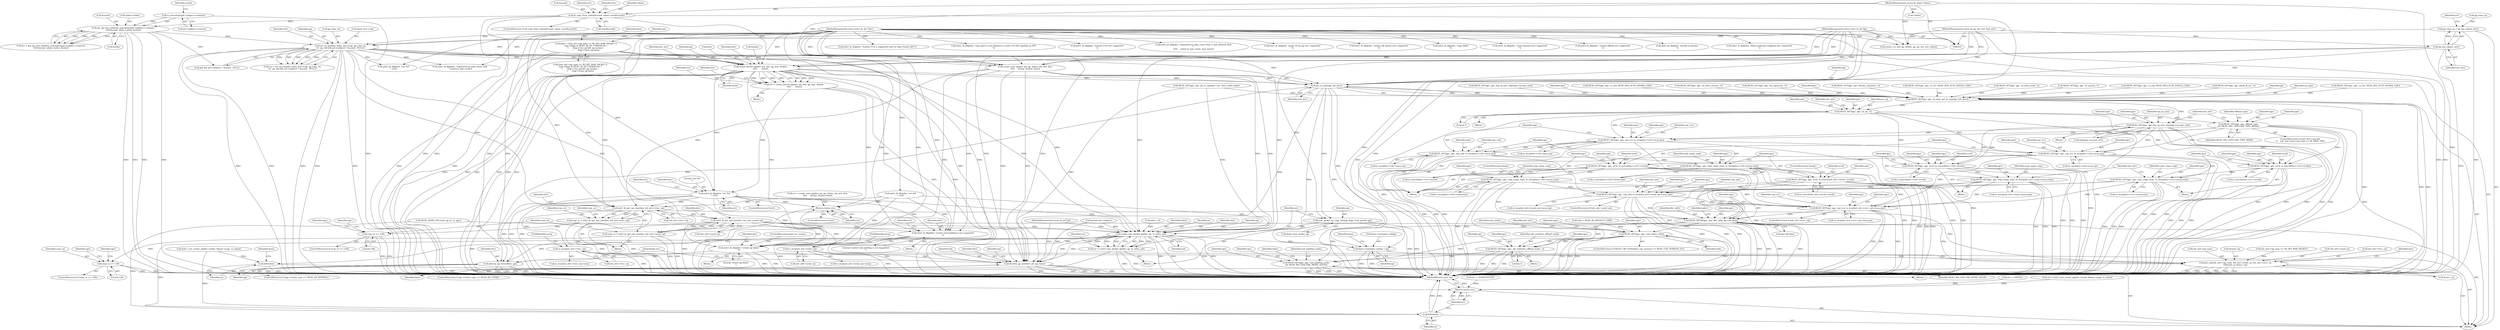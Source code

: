 digraph "0_linux_0625b4ba1a5d4703c7fb01c497bd6c156908af00@API" {
"1000710" [label="(Call,create_kernel_qp(dev, init_attr, qp, &in, &inlen,\n\t\t\t\t\t       base))"];
"1000578" [label="(Call,set_rq_size(dev, &init_attr->cap, qp->has_rq,\n\t\t\t  qp, (pd && pd->uobject) ? &ucmd : NULL))"];
"1000106" [label="(MethodParameterIn,struct mlx5_ib_dev *dev)"];
"1000570" [label="(Call,qp->has_rq = qp_has_rq(init_attr))"];
"1000574" [label="(Call,qp_has_rq(init_attr))"];
"1000108" [label="(MethodParameterIn,struct ib_qp_init_attr *init_attr)"];
"1000110" [label="(MethodParameterIn,struct mlx5_ib_qp *qp)"];
"1000417" [label="(Call,get_qp_user_index(to_mucontext(pd->uobject->context),\n\t\t\t\t\t&ucmd, udata->inlen, &uidx))"];
"1000418" [label="(Call,to_mucontext(pd->uobject->context))"];
"1000402" [label="(Call,ib_copy_from_udata(&ucmd, udata, sizeof(ucmd)))"];
"1000109" [label="(MethodParameterIn,struct ib_udata *udata)"];
"1000542" [label="(Call,base = (init_attr->qp_type == IB_QPT_RAW_PACKET ||\n\t\tqp->flags & MLX5_IB_QP_UNDERLAY) ?\n\t       &qp->raw_packet_qp.rq.base :\n\t       &qp->trans_qp.base)"];
"1000708" [label="(Call,err = create_kernel_qp(dev, init_attr, qp, &in, &inlen,\n\t\t\t\t\t       base))"];
"1000721" [label="(Call,mlx5_ib_dbg(dev, \"err %d\n\", err))"];
"1000727" [label="(Return,return err;)"];
"1000867" [label="(Call,mlx5_ib_get_cqe_size(dev, init_attr->recv_cq))"];
"1000865" [label="(Call,rcqe_sz = mlx5_ib_get_cqe_size(dev, init_attr->recv_cq))"];
"1000880" [label="(Call,rcqe_sz == 128)"];
"1000874" [label="(Call,mlx5_ib_get_cqe_size(dev, init_attr->send_cq))"];
"1000872" [label="(Call,scqe_sz = mlx5_ib_get_cqe_size(dev, init_attr->send_cq))"];
"1000902" [label="(Call,scqe_sz == 128)"];
"1001143" [label="(Call,to_mcq(init_attr->send_cq))"];
"1001336" [label="(Call,get_cqs(init_attr->qp_type, init_attr->send_cq, init_attr->recv_cq,\n\t\t&send_cq, &recv_cq))"];
"1001223" [label="(Call,mlx5_ib_dbg(dev, \"scatter end padding is not supported\n\"))"];
"1001295" [label="(Call,create_raw_packet_qp(dev, qp, in, inlen, pd))"];
"1001293" [label="(Call,err = create_raw_packet_qp(dev, qp, in, inlen, pd))"];
"1001426" [label="(Return,return err;)"];
"1001318" [label="(Call,mlx5_ib_dbg(dev, \"create qp failed\n\"))"];
"1001408" [label="(Call,destroy_qp_user(dev, pd, qp, base))"];
"1001420" [label="(Call,destroy_qp_kernel(dev, qp))"];
"1001322" [label="(Call,kvfree(in))"];
"1001324" [label="(Call,base->container_mibqp = qp)"];
"1001424" [label="(Call,kvfree(in))"];
"1001159" [label="(Call,to_mcq(init_attr->recv_cq))"];
"1000948" [label="(Call,get_rx_type(qp, init_attr))"];
"1000944" [label="(Call,MLX5_SET(qpc, qpc, rq_type, get_rx_type(qp, init_attr)))"];
"1000958" [label="(Call,MLX5_SET(qpc, qpc, log_sq_size, ilog2(qp->sq.wqe_cnt)))"];
"1000998" [label="(Call,MLX5_SET(qpc, qpc, cqn_rcv, to_mcq(devr->c0)->mcq.cqn))"];
"1001010" [label="(Call,MLX5_SET(qpc, qpc, cqn_snd, to_mcq(devr->c0)->mcq.cqn))"];
"1001022" [label="(Call,MLX5_SET(qpc, qpc, srqn_rmpn_xrqn, to_msrq(devr->s0)->msrq.srqn))"];
"1001034" [label="(Call,MLX5_SET(qpc, qpc, xrcd, to_mxrcd(init_attr->xrcd)->xrcdn))"];
"1001137" [label="(Call,MLX5_SET(qpc, qpc, cqn_snd, to_mcq(init_attr->send_cq)->mcq.cqn))"];
"1001153" [label="(Call,MLX5_SET(qpc, qpc, cqn_rcv, to_mcq(init_attr->recv_cq)->mcq.cqn))"];
"1001165" [label="(Call,MLX5_SET64(qpc, qpc, dbr_addr, qp->db.dma))"];
"1001180" [label="(Call,MLX5_SET(qpc, qpc, user_index, uidx))"];
"1001198" [label="(Call,MLX5_SET(qpc, qpc, ulp_stateless_offload_mode, 1))"];
"1001239" [label="(Call,MLX5_SET(qpc, qpc, end_padding_mode,\n\t\t\t\t MLX5_WQ_END_PAD_MODE_ALIGN))"];
"1001046" [label="(Call,MLX5_SET(qpc, qpc, cqn_rcv, to_mcq(devr->c0)->mcq.cqn))"];
"1001058" [label="(Call,MLX5_SET(qpc, qpc, xrcd, to_mxrcd(devr->x1)->xrcdn))"];
"1001068" [label="(Call,MLX5_SET(qpc, qpc, srqn_rmpn_xrqn, to_msrq(devr->s0)->msrq.srqn))"];
"1001087" [label="(Call,MLX5_SET(qpc, qpc, xrcd, to_mxrcd(devr->x0)->xrcdn))"];
"1001097" [label="(Call,MLX5_SET(qpc, qpc, srqn_rmpn_xrqn, to_msrq(init_attr->srq)->msrq.srqn))"];
"1001111" [label="(Call,MLX5_SET(qpc, qpc, xrcd, to_mxrcd(devr->x1)->xrcdn))"];
"1001121" [label="(Call,MLX5_SET(qpc, qpc, srqn_rmpn_xrqn, to_msrq(devr->s1)->msrq.srqn))"];
"1000970" [label="(Call,MLX5_SET(qpc, qpc, no_sq, 1))"];
"1000987" [label="(Call,MLX5_SET(qpc, qpc, offload_type,\n\t\t\t\t MLX5_QPC_OFFLOAD_TYPE_RNDV))"];
"1001287" [label="(Call,raw_packet_qp_copy_info(qp, &qp->raw_packet_qp))"];
"1000761" [label="(Call,MLX5_ADDR_OF(create_qp_in, in, qpc))"];
"1001320" [label="(Literal,\"create qp failed\n\")"];
"1000662" [label="(Call,mlx5_ib_dbg(dev, \"requested sq_wqe_count (%d) > max allowed (%d)\n\",\n\t\t\t\t\t    ucmd.sq_wqe_count, max_wqes))"];
"1001332" [label="(Identifier,base)"];
"1001189" [label="(Identifier,init_attr)"];
"1001072" [label="(Call,to_msrq(devr->s0)->msrq.srqn)"];
"1000994" [label="(Identifier,init_attr)"];
"1001297" [label="(Identifier,qp)"];
"1001091" [label="(Call,to_mxrcd(devr->x0)->xrcdn)"];
"1001225" [label="(Literal,\"scatter end padding is not supported\n\")"];
"1000107" [label="(MethodParameterIn,struct ib_pd *pd)"];
"1001294" [label="(Identifier,err)"];
"1001181" [label="(Identifier,qpc)"];
"1001011" [label="(Identifier,qpc)"];
"1001059" [label="(Identifier,qpc)"];
"1001198" [label="(Call,MLX5_SET(qpc, qpc, ulp_stateless_offload_mode, 1))"];
"1000815" [label="(Call,MLX5_SET(qpc, qpc, block_lb_mc, 1))"];
"1000969" [label="(Block,)"];
"1000297" [label="(Call,mlx5_ib_dbg(dev, \"ipoib UD lso qp isn't supported\n\"))"];
"1001252" [label="(Call,inlen < 0)"];
"1000542" [label="(Call,base = (init_attr->qp_type == IB_QPT_RAW_PACKET ||\n\t\tqp->flags & MLX5_IB_QP_UNDERLAY) ?\n\t       &qp->raw_packet_qp.rq.base :\n\t       &qp->trans_qp.base)"];
"1000902" [label="(Call,scqe_sz == 128)"];
"1001182" [label="(Identifier,qpc)"];
"1001112" [label="(Identifier,qpc)"];
"1001010" [label="(Call,MLX5_SET(qpc, qpc, cqn_snd, to_mcq(devr->c0)->mcq.cqn))"];
"1000419" [label="(Call,pd->uobject->context)"];
"1001156" [label="(Identifier,cqn_rcv)"];
"1000416" [label="(Identifier,err)"];
"1000866" [label="(Identifier,rcqe_sz)"];
"1001199" [label="(Identifier,qpc)"];
"1001115" [label="(Call,to_mxrcd(devr->x1)->xrcdn)"];
"1001122" [label="(Identifier,qpc)"];
"1000719" [label="(ControlStructure,if (err))"];
"1000954" [label="(Identifier,qp)"];
"1001223" [label="(Call,mlx5_ib_dbg(dev, \"scatter end padding is not supported\n\"))"];
"1000728" [label="(Identifier,err)"];
"1000990" [label="(Identifier,offload_type)"];
"1000135" [label="(Call,uidx = MLX5_IB_DEFAULT_UIDX)"];
"1001037" [label="(Identifier,xrcd)"];
"1000912" [label="(Identifier,qpc)"];
"1000959" [label="(Identifier,qpc)"];
"1000903" [label="(Identifier,scqe_sz)"];
"1001410" [label="(Identifier,pd)"];
"1000425" [label="(Identifier,ucmd)"];
"1001184" [label="(Identifier,uidx)"];
"1000588" [label="(Call,(pd && pd->uobject) ? &ucmd : NULL)"];
"1000515" [label="(Call,mlx5_ib_dbg(dev, \"Source QP option isn't supported\n\"))"];
"1001137" [label="(Call,MLX5_SET(qpc, qpc, cqn_snd, to_mcq(init_attr->send_cq)->mcq.cqn))"];
"1000716" [label="(Call,&inlen)"];
"1001086" [label="(Block,)"];
"1001155" [label="(Identifier,qpc)"];
"1001428" [label="(MethodReturn,static int)"];
"1000906" [label="(Identifier,qpc)"];
"1001110" [label="(Block,)"];
"1001408" [label="(Call,destroy_qp_user(dev, pd, qp, base))"];
"1001165" [label="(Call,MLX5_SET64(qpc, qpc, dbr_addr, qp->db.dma))"];
"1000712" [label="(Identifier,init_attr)"];
"1000947" [label="(Identifier,rq_type)"];
"1001157" [label="(Call,to_mcq(init_attr->recv_cq)->mcq.cqn)"];
"1000957" [label="(Block,)"];
"1000901" [label="(ControlStructure,if (scqe_sz == 128))"];
"1001328" [label="(Identifier,qp)"];
"1000883" [label="(Call,MLX5_SET(qpc, qpc, cs_res, MLX5_RES_SCAT_DATA64_CQE))"];
"1001151" [label="(Identifier,init_attr)"];
"1000577" [label="(Identifier,err)"];
"1001420" [label="(Call,destroy_qp_kernel(dev, qp))"];
"1001022" [label="(Call,MLX5_SET(qpc, qpc, srqn_rmpn_xrqn, to_msrq(devr->s0)->msrq.srqn))"];
"1001154" [label="(Identifier,qpc)"];
"1000987" [label="(Call,MLX5_SET(qpc, qpc, offload_type,\n\t\t\t\t MLX5_QPC_OFFLOAD_TYPE_RNDV))"];
"1001047" [label="(Identifier,qpc)"];
"1001098" [label="(Identifier,qpc)"];
"1000867" [label="(Call,mlx5_ib_get_cqe_size(dev, init_attr->recv_cq))"];
"1000572" [label="(Identifier,qp)"];
"1000879" [label="(ControlStructure,if (rcqe_sz == 128))"];
"1000584" [label="(Call,qp->has_rq)"];
"1001001" [label="(Identifier,cqn_rcv)"];
"1001014" [label="(Call,to_mcq(devr->c0)->mcq.cqn)"];
"1001002" [label="(Call,to_mcq(devr->c0)->mcq.cqn)"];
"1001239" [label="(Call,MLX5_SET(qpc, qpc, end_padding_mode,\n\t\t\t\t MLX5_WQ_END_PAD_MODE_ALIGN))"];
"1001088" [label="(Identifier,qpc)"];
"1000989" [label="(Identifier,qpc)"];
"1000996" [label="(Block,)"];
"1000934" [label="(Call,MLX5_SET(qpc, qpc, log_rq_size, ilog2(qp->rq.wqe_cnt)))"];
"1000872" [label="(Call,scqe_sz = mlx5_ib_get_cqe_size(dev, init_attr->send_cq))"];
"1001299" [label="(Identifier,inlen)"];
"1001144" [label="(Call,init_attr->send_cq)"];
"1001071" [label="(Identifier,srqn_rmpn_xrqn)"];
"1001303" [label="(Call,err = mlx5_core_create_qp(dev->mdev, &base->mqp, in, inlen))"];
"1000409" [label="(Call,mlx5_ib_dbg(dev, \"copy failed\n\"))"];
"1000880" [label="(Call,rcqe_sz == 128)"];
"1000713" [label="(Identifier,qp)"];
"1001123" [label="(Identifier,qpc)"];
"1001070" [label="(Identifier,qpc)"];
"1001224" [label="(Identifier,dev)"];
"1001089" [label="(Identifier,qpc)"];
"1001174" [label="(ControlStructure,if (MLX5_CAP_GEN(mdev, cqe_version) == MLX5_CQE_VERSION_V1))"];
"1001201" [label="(Identifier,ulp_stateless_offload_mode)"];
"1001099" [label="(Identifier,qpc)"];
"1000873" [label="(Identifier,scqe_sz)"];
"1000424" [label="(Call,&ucmd)"];
"1001202" [label="(Literal,1)"];
"1001316" [label="(Identifier,err)"];
"1001423" [label="(JumpTarget,err:)"];
"1001038" [label="(Call,to_mxrcd(init_attr->xrcd)->xrcdn)"];
"1000726" [label="(Identifier,err)"];
"1001048" [label="(Identifier,qpc)"];
"1001036" [label="(Identifier,qpc)"];
"1000580" [label="(Call,&init_attr->cap)"];
"1000622" [label="(Call,mlx5_ib_dbg(dev, \"requested sq_wqe_count (%d)\n\", ucmd.sq_wqe_count))"];
"1001062" [label="(Call,to_mxrcd(devr->x1)->xrcdn)"];
"1000978" [label="(Identifier,init_attr)"];
"1000418" [label="(Call,to_mucontext(pd->uobject->context))"];
"1000727" [label="(Return,return err;)"];
"1001142" [label="(Call,to_mcq(init_attr->send_cq)->mcq)"];
"1001402" [label="(ControlStructure,if (qp->create_type == MLX5_QP_USER))"];
"1000722" [label="(Identifier,dev)"];
"1001197" [label="(Block,)"];
"1000417" [label="(Call,get_qp_user_index(to_mucontext(pd->uobject->context),\n\t\t\t\t\t&ucmd, udata->inlen, &uidx))"];
"1000945" [label="(Identifier,qpc)"];
"1000890" [label="(Identifier,qpc)"];
"1001034" [label="(Call,MLX5_SET(qpc, qpc, xrcd, to_mxrcd(init_attr->xrcd)->xrcdn))"];
"1001023" [label="(Identifier,qpc)"];
"1000876" [label="(Call,init_attr->send_cq)"];
"1001113" [label="(Identifier,qpc)"];
"1000950" [label="(Identifier,init_attr)"];
"1001409" [label="(Identifier,dev)"];
"1001226" [label="(Call,err = -EOPNOTSUPP)"];
"1001087" [label="(Call,MLX5_SET(qpc, qpc, xrcd, to_mxrcd(devr->x0)->xrcdn))"];
"1001068" [label="(Call,MLX5_SET(qpc, qpc, srqn_rmpn_xrqn, to_msrq(devr->s0)->msrq.srqn))"];
"1000240" [label="(Call,mlx5_ib_dbg(dev, \"cross-channel isn't supported\n\"))"];
"1001321" [label="(ControlStructure,goto err_create;)"];
"1000998" [label="(Call,MLX5_SET(qpc, qpc, cqn_rcv, to_mcq(devr->c0)->mcq.cqn))"];
"1001325" [label="(Call,base->container_mibqp)"];
"1001125" [label="(Call,to_msrq(devr->s1)->msrq.srqn)"];
"1001348" [label="(Call,&recv_cq)"];
"1000475" [label="(Call,mlx5_ib_dbg(dev, \"Tunnel offload isn't supported\n\"))"];
"1000723" [label="(Literal,\"err %d\n\")"];
"1001222" [label="(Block,)"];
"1000707" [label="(Block,)"];
"1001343" [label="(Call,init_attr->recv_cq)"];
"1000575" [label="(Identifier,init_attr)"];
"1000718" [label="(Identifier,base)"];
"1001012" [label="(Identifier,qpc)"];
"1000971" [label="(Identifier,qpc)"];
"1000685" [label="(Call,err = create_user_qp(dev, pd, qp, udata, init_attr, &in,\n\t\t\t\t\t     &resp, &inlen, base))"];
"1000905" [label="(Call,MLX5_SET(qpc, qpc, cs_req, MLX5_REQ_SCAT_DATA64_CQE))"];
"1001153" [label="(Call,MLX5_SET(qpc, qpc, cqn_rcv, to_mcq(init_attr->recv_cq)->mcq.cqn))"];
"1001200" [label="(Identifier,qpc)"];
"1001114" [label="(Identifier,xrcd)"];
"1000875" [label="(Identifier,dev)"];
"1001035" [label="(Identifier,qpc)"];
"1001058" [label="(Call,MLX5_SET(qpc, qpc, xrcd, to_mxrcd(devr->x1)->xrcdn))"];
"1000869" [label="(Call,init_attr->recv_cq)"];
"1000410" [label="(Identifier,dev)"];
"1001336" [label="(Call,get_cqs(init_attr->qp_type, init_attr->send_cq, init_attr->recv_cq,\n\t\t&send_cq, &recv_cq))"];
"1000884" [label="(Identifier,qpc)"];
"1001298" [label="(Identifier,in)"];
"1001426" [label="(Return,return err;)"];
"1001412" [label="(Identifier,base)"];
"1000960" [label="(Identifier,qpc)"];
"1001243" [label="(Identifier,MLX5_WQ_END_PAD_MODE_ALIGN)"];
"1001050" [label="(Call,to_mcq(devr->c0)->mcq.cqn)"];
"1000991" [label="(Identifier,MLX5_QPC_OFFLOAD_TYPE_RNDV)"];
"1001049" [label="(Identifier,cqn_rcv)"];
"1000725" [label="(ControlStructure,if (err))"];
"1000848" [label="(Call,MLX5_SET(qpc, qpc, cd_slave_receive, 1))"];
"1001097" [label="(Call,MLX5_SET(qpc, qpc, srqn_rmpn_xrqn, to_msrq(init_attr->srq)->msrq.srqn))"];
"1001168" [label="(Identifier,dbr_addr)"];
"1001305" [label="(Call,mlx5_core_create_qp(dev->mdev, &base->mqp, in, inlen))"];
"1000576" [label="(Call,err = set_rq_size(dev, &init_attr->cap, qp->has_rq,\n\t\t\t  qp, (pd && pd->uobject) ? &ucmd : NULL))"];
"1001422" [label="(Identifier,qp)"];
"1001080" [label="(ControlStructure,break;)"];
"1001319" [label="(Identifier,dev)"];
"1001227" [label="(Identifier,err)"];
"1001177" [label="(Identifier,mdev)"];
"1000406" [label="(Call,sizeof(ucmd))"];
"1001163" [label="(FieldIdentifier,mcq)"];
"1001353" [label="(Identifier,dev)"];
"1001256" [label="(Call,err = -EINVAL)"];
"1001322" [label="(Call,kvfree(in))"];
"1000874" [label="(Call,mlx5_ib_get_cqe_size(dev, init_attr->send_cq))"];
"1000401" [label="(ControlStructure,if (ib_copy_from_udata(&ucmd, udata, sizeof(ucmd))))"];
"1001166" [label="(Identifier,qpc)"];
"1001326" [label="(Identifier,base)"];
"1001158" [label="(Call,to_mcq(init_attr->recv_cq)->mcq)"];
"1001180" [label="(Call,MLX5_SET(qpc, qpc, user_index, uidx))"];
"1000110" [label="(MethodParameterIn,struct mlx5_ib_qp *qp)"];
"1001060" [label="(Identifier,qpc)"];
"1000579" [label="(Identifier,dev)"];
"1000868" [label="(Identifier,dev)"];
"1001414" [label="(ControlStructure,if (qp->create_type == MLX5_QP_KERNEL))"];
"1000106" [label="(MethodParameterIn,struct mlx5_ib_dev *dev)"];
"1001025" [label="(Identifier,srqn_rmpn_xrqn)"];
"1000804" [label="(Call,MLX5_SET(qpc, qpc, wq_signature, 1))"];
"1000710" [label="(Call,create_kernel_qp(dev, init_attr, qp, &in, &inlen,\n\t\t\t\t\t       base))"];
"1000702" [label="(Call,mlx5_ib_dbg(dev, \"err %d\n\", err))"];
"1000958" [label="(Call,MLX5_SET(qpc, qpc, log_sq_size, ilog2(qp->sq.wqe_cnt)))"];
"1000714" [label="(Call,&in)"];
"1000405" [label="(Identifier,udata)"];
"1000709" [label="(Identifier,err)"];
"1001046" [label="(Call,MLX5_SET(qpc, qpc, cqn_rcv, to_mcq(devr->c0)->mcq.cqn))"];
"1001169" [label="(Call,qp->db.dma)"];
"1000720" [label="(Identifier,err)"];
"1001183" [label="(Identifier,user_index)"];
"1001069" [label="(Identifier,qpc)"];
"1001323" [label="(Identifier,in)"];
"1001317" [label="(Block,)"];
"1000724" [label="(Identifier,err)"];
"1001101" [label="(Call,to_msrq(init_attr->srq)->msrq.srqn)"];
"1000988" [label="(Identifier,qpc)"];
"1000578" [label="(Call,set_rq_size(dev, &init_attr->cap, qp->has_rq,\n\t\t\t  qp, (pd && pd->uobject) ? &ucmd : NULL))"];
"1001296" [label="(Identifier,dev)"];
"1000415" [label="(Call,err = get_qp_user_index(to_mucontext(pd->uobject->context),\n\t\t\t\t\t&ucmd, udata->inlen, &uidx))"];
"1001159" [label="(Call,to_mcq(init_attr->recv_cq))"];
"1000946" [label="(Identifier,qpc)"];
"1001337" [label="(Call,init_attr->qp_type)"];
"1001253" [label="(Identifier,inlen)"];
"1000570" [label="(Call,qp->has_rq = qp_has_rq(init_attr))"];
"1000795" [label="(Call,MLX5_SET(qpc, qpc, latency_sensitive, 1))"];
"1001288" [label="(Identifier,qp)"];
"1001135" [label="(Identifier,init_attr)"];
"1000862" [label="(Block,)"];
"1000649" [label="(Call,mlx5_ib_dbg(dev, \"invalid rq params\n\"))"];
"1001273" [label="(Block,)"];
"1000108" [label="(MethodParameterIn,struct ib_qp_init_attr *init_attr)"];
"1000210" [label="(Call,mlx5_ib_dbg(dev, \"block multicast loopback isn't supported\n\"))"];
"1000402" [label="(Call,ib_copy_from_udata(&ucmd, udata, sizeof(ucmd)))"];
"1001167" [label="(Identifier,qpc)"];
"1000600" [label="(Call,mlx5_ib_dbg(dev, \"err %d\n\", err))"];
"1000973" [label="(Identifier,no_sq)"];
"1001143" [label="(Call,to_mcq(init_attr->send_cq))"];
"1000904" [label="(Literal,128)"];
"1000711" [label="(Identifier,dev)"];
"1001242" [label="(Identifier,end_padding_mode)"];
"1001289" [label="(Call,&qp->raw_packet_qp)"];
"1001124" [label="(Identifier,srqn_rmpn_xrqn)"];
"1001147" [label="(FieldIdentifier,mcq)"];
"1001293" [label="(Call,err = create_raw_packet_qp(dev, qp, in, inlen, pd))"];
"1001090" [label="(Identifier,xrcd)"];
"1001133" [label="(ControlStructure,if (init_attr->send_cq))"];
"1001300" [label="(Identifier,pd)"];
"1000574" [label="(Call,qp_has_rq(init_attr))"];
"1001424" [label="(Call,kvfree(in))"];
"1000944" [label="(Call,MLX5_SET(qpc, qpc, rq_type, get_rx_type(qp, init_attr)))"];
"1001205" [label="(Identifier,qp)"];
"1000589" [label="(Call,pd && pd->uobject)"];
"1001024" [label="(Identifier,qpc)"];
"1001061" [label="(Identifier,xrcd)"];
"1000882" [label="(Literal,128)"];
"1001000" [label="(Identifier,qpc)"];
"1001149" [label="(ControlStructure,if (init_attr->recv_cq))"];
"1001044" [label="(ControlStructure,break;)"];
"1000948" [label="(Call,get_rx_type(qp, init_attr))"];
"1000999" [label="(Identifier,qpc)"];
"1000317" [label="(Call,mlx5_ib_dbg(dev, \"Scatter FCS is supported only for Raw Packet QPs\"))"];
"1000403" [label="(Call,&ucmd)"];
"1001346" [label="(Call,&send_cq)"];
"1000889" [label="(Call,MLX5_SET(qpc, qpc, cs_res, MLX5_RES_SCAT_DATA32_CQE))"];
"1000837" [label="(Call,MLX5_SET(qpc, qpc, cd_slave_send, 1))"];
"1001241" [label="(Identifier,qpc)"];
"1000975" [label="(ControlStructure,if (init_attr->srq &&\n\t\t    init_attr->srq->srq_type == IB_SRQT_TM))"];
"1001111" [label="(Call,MLX5_SET(qpc, qpc, xrcd, to_mxrcd(devr->x1)->xrcdn))"];
"1001263" [label="(Call,init_attr->qp_type == IB_QPT_RAW_PACKET)"];
"1000972" [label="(Identifier,qpc)"];
"1000865" [label="(Call,rcqe_sz = mlx5_ib_get_cqe_size(dev, init_attr->recv_cq))"];
"1001160" [label="(Call,init_attr->recv_cq)"];
"1001295" [label="(Call,create_raw_packet_qp(dev, qp, in, inlen, pd))"];
"1001425" [label="(Identifier,in)"];
"1001324" [label="(Call,base->container_mibqp = qp)"];
"1001026" [label="(Call,to_msrq(devr->s0)->msrq.srqn)"];
"1001421" [label="(Identifier,dev)"];
"1000587" [label="(Identifier,qp)"];
"1000687" [label="(Call,create_user_qp(dev, pd, qp, udata, init_attr, &in,\n\t\t\t\t\t     &resp, &inlen, base))"];
"1000974" [label="(Literal,1)"];
"1001287" [label="(Call,raw_packet_qp_copy_info(qp, &qp->raw_packet_qp))"];
"1000543" [label="(Identifier,base)"];
"1001427" [label="(Identifier,err)"];
"1001141" [label="(Call,to_mcq(init_attr->send_cq)->mcq.cqn)"];
"1000109" [label="(MethodParameterIn,struct ib_udata *udata)"];
"1001121" [label="(Call,MLX5_SET(qpc, qpc, srqn_rmpn_xrqn, to_msrq(devr->s1)->msrq.srqn))"];
"1000962" [label="(Call,ilog2(qp->sq.wqe_cnt))"];
"1000826" [label="(Call,MLX5_SET(qpc, qpc, cd_master, 1))"];
"1001138" [label="(Identifier,qpc)"];
"1000881" [label="(Identifier,rcqe_sz)"];
"1001411" [label="(Identifier,qp)"];
"1000544" [label="(Call,(init_attr->qp_type == IB_QPT_RAW_PACKET ||\n\t\tqp->flags & MLX5_IB_QP_UNDERLAY) ?\n\t       &qp->raw_packet_qp.rq.base :\n\t       &qp->trans_qp.base)"];
"1001139" [label="(Identifier,qpc)"];
"1000679" [label="(Call,mlx5_ib_dbg(dev, \"user-space is not allowed to create UD QPs spoofing as QP1\n\"))"];
"1000426" [label="(Call,udata->inlen)"];
"1000970" [label="(Call,MLX5_SET(qpc, qpc, no_sq, 1))"];
"1000961" [label="(Identifier,log_sq_size)"];
"1001140" [label="(Identifier,cqn_snd)"];
"1001340" [label="(Call,init_attr->send_cq)"];
"1000111" [label="(Block,)"];
"1000911" [label="(Call,MLX5_SET(qpc, qpc, cs_req, MLX5_REQ_SCAT_DATA32_CQE))"];
"1001318" [label="(Call,mlx5_ib_dbg(dev, \"create qp failed\n\"))"];
"1001238" [label="(Block,)"];
"1000338" [label="(Call,mlx5_ib_dbg(dev, \"Scatter FCS isn't supported\n\"))"];
"1000721" [label="(Call,mlx5_ib_dbg(dev, \"err %d\n\", err))"];
"1000189" [label="(Call,create_rss_raw_qp_tir(dev, qp, pd, init_attr, udata))"];
"1000781" [label="(Call,MLX5_SET(qpc, qpc, pd, to_mpd(pd ? pd : devr->p0)->pdn))"];
"1001013" [label="(Identifier,cqn_snd)"];
"1001100" [label="(Identifier,srqn_rmpn_xrqn)"];
"1000429" [label="(Call,&uidx)"];
"1000949" [label="(Identifier,qp)"];
"1001240" [label="(Identifier,qpc)"];
"1000571" [label="(Call,qp->has_rq)"];
"1000182" [label="(Call,!udata)"];
"1000708" [label="(Call,err = create_kernel_qp(dev, init_attr, qp, &in, &inlen,\n\t\t\t\t\t       base))"];
"1000710" -> "1000708"  [label="AST: "];
"1000710" -> "1000718"  [label="CFG: "];
"1000711" -> "1000710"  [label="AST: "];
"1000712" -> "1000710"  [label="AST: "];
"1000713" -> "1000710"  [label="AST: "];
"1000714" -> "1000710"  [label="AST: "];
"1000716" -> "1000710"  [label="AST: "];
"1000718" -> "1000710"  [label="AST: "];
"1000708" -> "1000710"  [label="CFG: "];
"1000710" -> "1001428"  [label="DDG: "];
"1000710" -> "1001428"  [label="DDG: "];
"1000710" -> "1001428"  [label="DDG: "];
"1000710" -> "1001428"  [label="DDG: "];
"1000710" -> "1001428"  [label="DDG: "];
"1000710" -> "1001428"  [label="DDG: "];
"1000710" -> "1000708"  [label="DDG: "];
"1000710" -> "1000708"  [label="DDG: "];
"1000710" -> "1000708"  [label="DDG: "];
"1000710" -> "1000708"  [label="DDG: "];
"1000710" -> "1000708"  [label="DDG: "];
"1000710" -> "1000708"  [label="DDG: "];
"1000578" -> "1000710"  [label="DDG: "];
"1000578" -> "1000710"  [label="DDG: "];
"1000106" -> "1000710"  [label="DDG: "];
"1000574" -> "1000710"  [label="DDG: "];
"1000108" -> "1000710"  [label="DDG: "];
"1000110" -> "1000710"  [label="DDG: "];
"1000542" -> "1000710"  [label="DDG: "];
"1000710" -> "1000721"  [label="DDG: "];
"1000710" -> "1000867"  [label="DDG: "];
"1000710" -> "1000948"  [label="DDG: "];
"1000710" -> "1000948"  [label="DDG: "];
"1000710" -> "1001223"  [label="DDG: "];
"1000710" -> "1001295"  [label="DDG: "];
"1000710" -> "1001318"  [label="DDG: "];
"1000710" -> "1001408"  [label="DDG: "];
"1000578" -> "1000576"  [label="AST: "];
"1000578" -> "1000588"  [label="CFG: "];
"1000579" -> "1000578"  [label="AST: "];
"1000580" -> "1000578"  [label="AST: "];
"1000584" -> "1000578"  [label="AST: "];
"1000587" -> "1000578"  [label="AST: "];
"1000588" -> "1000578"  [label="AST: "];
"1000576" -> "1000578"  [label="CFG: "];
"1000578" -> "1001428"  [label="DDG: "];
"1000578" -> "1001428"  [label="DDG: "];
"1000578" -> "1001428"  [label="DDG: "];
"1000578" -> "1001428"  [label="DDG: "];
"1000578" -> "1001428"  [label="DDG: "];
"1000578" -> "1000576"  [label="DDG: "];
"1000578" -> "1000576"  [label="DDG: "];
"1000578" -> "1000576"  [label="DDG: "];
"1000578" -> "1000576"  [label="DDG: "];
"1000578" -> "1000576"  [label="DDG: "];
"1000106" -> "1000578"  [label="DDG: "];
"1000570" -> "1000578"  [label="DDG: "];
"1000110" -> "1000578"  [label="DDG: "];
"1000417" -> "1000578"  [label="DDG: "];
"1000578" -> "1000600"  [label="DDG: "];
"1000578" -> "1000622"  [label="DDG: "];
"1000578" -> "1000687"  [label="DDG: "];
"1000578" -> "1000867"  [label="DDG: "];
"1000578" -> "1000948"  [label="DDG: "];
"1000578" -> "1001223"  [label="DDG: "];
"1000578" -> "1001295"  [label="DDG: "];
"1000578" -> "1001318"  [label="DDG: "];
"1000106" -> "1000105"  [label="AST: "];
"1000106" -> "1001428"  [label="DDG: "];
"1000106" -> "1000189"  [label="DDG: "];
"1000106" -> "1000210"  [label="DDG: "];
"1000106" -> "1000240"  [label="DDG: "];
"1000106" -> "1000297"  [label="DDG: "];
"1000106" -> "1000317"  [label="DDG: "];
"1000106" -> "1000338"  [label="DDG: "];
"1000106" -> "1000409"  [label="DDG: "];
"1000106" -> "1000475"  [label="DDG: "];
"1000106" -> "1000515"  [label="DDG: "];
"1000106" -> "1000600"  [label="DDG: "];
"1000106" -> "1000622"  [label="DDG: "];
"1000106" -> "1000649"  [label="DDG: "];
"1000106" -> "1000662"  [label="DDG: "];
"1000106" -> "1000679"  [label="DDG: "];
"1000106" -> "1000687"  [label="DDG: "];
"1000106" -> "1000702"  [label="DDG: "];
"1000106" -> "1000721"  [label="DDG: "];
"1000106" -> "1000867"  [label="DDG: "];
"1000106" -> "1000874"  [label="DDG: "];
"1000106" -> "1001223"  [label="DDG: "];
"1000106" -> "1001295"  [label="DDG: "];
"1000106" -> "1001318"  [label="DDG: "];
"1000106" -> "1001408"  [label="DDG: "];
"1000106" -> "1001420"  [label="DDG: "];
"1000570" -> "1000111"  [label="AST: "];
"1000570" -> "1000574"  [label="CFG: "];
"1000571" -> "1000570"  [label="AST: "];
"1000574" -> "1000570"  [label="AST: "];
"1000577" -> "1000570"  [label="CFG: "];
"1000570" -> "1001428"  [label="DDG: "];
"1000574" -> "1000570"  [label="DDG: "];
"1000574" -> "1000575"  [label="CFG: "];
"1000575" -> "1000574"  [label="AST: "];
"1000574" -> "1001428"  [label="DDG: "];
"1000108" -> "1000574"  [label="DDG: "];
"1000574" -> "1000687"  [label="DDG: "];
"1000574" -> "1000948"  [label="DDG: "];
"1000108" -> "1000105"  [label="AST: "];
"1000108" -> "1001428"  [label="DDG: "];
"1000108" -> "1000189"  [label="DDG: "];
"1000108" -> "1000687"  [label="DDG: "];
"1000108" -> "1000948"  [label="DDG: "];
"1000110" -> "1000105"  [label="AST: "];
"1000110" -> "1001428"  [label="DDG: "];
"1000110" -> "1000189"  [label="DDG: "];
"1000110" -> "1000687"  [label="DDG: "];
"1000110" -> "1000948"  [label="DDG: "];
"1000110" -> "1001287"  [label="DDG: "];
"1000110" -> "1001295"  [label="DDG: "];
"1000110" -> "1001324"  [label="DDG: "];
"1000110" -> "1001408"  [label="DDG: "];
"1000110" -> "1001420"  [label="DDG: "];
"1000417" -> "1000415"  [label="AST: "];
"1000417" -> "1000429"  [label="CFG: "];
"1000418" -> "1000417"  [label="AST: "];
"1000424" -> "1000417"  [label="AST: "];
"1000426" -> "1000417"  [label="AST: "];
"1000429" -> "1000417"  [label="AST: "];
"1000415" -> "1000417"  [label="CFG: "];
"1000417" -> "1001428"  [label="DDG: "];
"1000417" -> "1001428"  [label="DDG: "];
"1000417" -> "1001428"  [label="DDG: "];
"1000417" -> "1001428"  [label="DDG: "];
"1000417" -> "1000415"  [label="DDG: "];
"1000417" -> "1000415"  [label="DDG: "];
"1000417" -> "1000415"  [label="DDG: "];
"1000417" -> "1000415"  [label="DDG: "];
"1000418" -> "1000417"  [label="DDG: "];
"1000402" -> "1000417"  [label="DDG: "];
"1000417" -> "1000588"  [label="DDG: "];
"1000418" -> "1000419"  [label="CFG: "];
"1000419" -> "1000418"  [label="AST: "];
"1000425" -> "1000418"  [label="CFG: "];
"1000418" -> "1001428"  [label="DDG: "];
"1000402" -> "1000401"  [label="AST: "];
"1000402" -> "1000406"  [label="CFG: "];
"1000403" -> "1000402"  [label="AST: "];
"1000405" -> "1000402"  [label="AST: "];
"1000406" -> "1000402"  [label="AST: "];
"1000410" -> "1000402"  [label="CFG: "];
"1000416" -> "1000402"  [label="CFG: "];
"1000402" -> "1001428"  [label="DDG: "];
"1000402" -> "1001428"  [label="DDG: "];
"1000402" -> "1001428"  [label="DDG: "];
"1000109" -> "1000402"  [label="DDG: "];
"1000402" -> "1000687"  [label="DDG: "];
"1000109" -> "1000105"  [label="AST: "];
"1000109" -> "1001428"  [label="DDG: "];
"1000109" -> "1000182"  [label="DDG: "];
"1000109" -> "1000189"  [label="DDG: "];
"1000109" -> "1000687"  [label="DDG: "];
"1000542" -> "1000111"  [label="AST: "];
"1000542" -> "1000544"  [label="CFG: "];
"1000543" -> "1000542"  [label="AST: "];
"1000544" -> "1000542"  [label="AST: "];
"1000572" -> "1000542"  [label="CFG: "];
"1000542" -> "1001428"  [label="DDG: "];
"1000542" -> "1001428"  [label="DDG: "];
"1000542" -> "1000687"  [label="DDG: "];
"1000542" -> "1001408"  [label="DDG: "];
"1000708" -> "1000707"  [label="AST: "];
"1000709" -> "1000708"  [label="AST: "];
"1000720" -> "1000708"  [label="CFG: "];
"1000708" -> "1001428"  [label="DDG: "];
"1000708" -> "1001428"  [label="DDG: "];
"1000708" -> "1000721"  [label="DDG: "];
"1000708" -> "1000727"  [label="DDG: "];
"1000721" -> "1000719"  [label="AST: "];
"1000721" -> "1000724"  [label="CFG: "];
"1000722" -> "1000721"  [label="AST: "];
"1000723" -> "1000721"  [label="AST: "];
"1000724" -> "1000721"  [label="AST: "];
"1000726" -> "1000721"  [label="CFG: "];
"1000721" -> "1001428"  [label="DDG: "];
"1000721" -> "1001428"  [label="DDG: "];
"1000721" -> "1001428"  [label="DDG: "];
"1000721" -> "1000727"  [label="DDG: "];
"1000721" -> "1000867"  [label="DDG: "];
"1000721" -> "1001223"  [label="DDG: "];
"1000721" -> "1001295"  [label="DDG: "];
"1000721" -> "1001318"  [label="DDG: "];
"1000727" -> "1000725"  [label="AST: "];
"1000727" -> "1000728"  [label="CFG: "];
"1000728" -> "1000727"  [label="AST: "];
"1001428" -> "1000727"  [label="CFG: "];
"1000727" -> "1001428"  [label="DDG: "];
"1000728" -> "1000727"  [label="DDG: "];
"1000702" -> "1000727"  [label="DDG: "];
"1000685" -> "1000727"  [label="DDG: "];
"1000867" -> "1000865"  [label="AST: "];
"1000867" -> "1000869"  [label="CFG: "];
"1000868" -> "1000867"  [label="AST: "];
"1000869" -> "1000867"  [label="AST: "];
"1000865" -> "1000867"  [label="CFG: "];
"1000867" -> "1001428"  [label="DDG: "];
"1000867" -> "1000865"  [label="DDG: "];
"1000867" -> "1000865"  [label="DDG: "];
"1000687" -> "1000867"  [label="DDG: "];
"1000702" -> "1000867"  [label="DDG: "];
"1000867" -> "1000874"  [label="DDG: "];
"1000867" -> "1001159"  [label="DDG: "];
"1000867" -> "1001336"  [label="DDG: "];
"1000865" -> "1000862"  [label="AST: "];
"1000866" -> "1000865"  [label="AST: "];
"1000873" -> "1000865"  [label="CFG: "];
"1000865" -> "1001428"  [label="DDG: "];
"1000865" -> "1000880"  [label="DDG: "];
"1000880" -> "1000879"  [label="AST: "];
"1000880" -> "1000882"  [label="CFG: "];
"1000881" -> "1000880"  [label="AST: "];
"1000882" -> "1000880"  [label="AST: "];
"1000884" -> "1000880"  [label="CFG: "];
"1000890" -> "1000880"  [label="CFG: "];
"1000880" -> "1001428"  [label="DDG: "];
"1000880" -> "1001428"  [label="DDG: "];
"1000874" -> "1000872"  [label="AST: "];
"1000874" -> "1000876"  [label="CFG: "];
"1000875" -> "1000874"  [label="AST: "];
"1000876" -> "1000874"  [label="AST: "];
"1000872" -> "1000874"  [label="CFG: "];
"1000874" -> "1001428"  [label="DDG: "];
"1000874" -> "1001428"  [label="DDG: "];
"1000874" -> "1000872"  [label="DDG: "];
"1000874" -> "1000872"  [label="DDG: "];
"1000874" -> "1001143"  [label="DDG: "];
"1000874" -> "1001223"  [label="DDG: "];
"1000874" -> "1001295"  [label="DDG: "];
"1000874" -> "1001318"  [label="DDG: "];
"1000874" -> "1001336"  [label="DDG: "];
"1000872" -> "1000862"  [label="AST: "];
"1000873" -> "1000872"  [label="AST: "];
"1000881" -> "1000872"  [label="CFG: "];
"1000872" -> "1001428"  [label="DDG: "];
"1000872" -> "1001428"  [label="DDG: "];
"1000872" -> "1000902"  [label="DDG: "];
"1000902" -> "1000901"  [label="AST: "];
"1000902" -> "1000904"  [label="CFG: "];
"1000903" -> "1000902"  [label="AST: "];
"1000904" -> "1000902"  [label="AST: "];
"1000906" -> "1000902"  [label="CFG: "];
"1000912" -> "1000902"  [label="CFG: "];
"1000902" -> "1001428"  [label="DDG: "];
"1000902" -> "1001428"  [label="DDG: "];
"1001143" -> "1001142"  [label="AST: "];
"1001143" -> "1001144"  [label="CFG: "];
"1001144" -> "1001143"  [label="AST: "];
"1001147" -> "1001143"  [label="CFG: "];
"1001143" -> "1001428"  [label="DDG: "];
"1001143" -> "1001336"  [label="DDG: "];
"1001336" -> "1000111"  [label="AST: "];
"1001336" -> "1001348"  [label="CFG: "];
"1001337" -> "1001336"  [label="AST: "];
"1001340" -> "1001336"  [label="AST: "];
"1001343" -> "1001336"  [label="AST: "];
"1001346" -> "1001336"  [label="AST: "];
"1001348" -> "1001336"  [label="AST: "];
"1001353" -> "1001336"  [label="CFG: "];
"1001336" -> "1001428"  [label="DDG: "];
"1001336" -> "1001428"  [label="DDG: "];
"1001336" -> "1001428"  [label="DDG: "];
"1001336" -> "1001428"  [label="DDG: "];
"1001336" -> "1001428"  [label="DDG: "];
"1001336" -> "1001428"  [label="DDG: "];
"1001263" -> "1001336"  [label="DDG: "];
"1001159" -> "1001336"  [label="DDG: "];
"1001223" -> "1001222"  [label="AST: "];
"1001223" -> "1001225"  [label="CFG: "];
"1001224" -> "1001223"  [label="AST: "];
"1001225" -> "1001223"  [label="AST: "];
"1001227" -> "1001223"  [label="CFG: "];
"1001223" -> "1001428"  [label="DDG: "];
"1001223" -> "1001428"  [label="DDG: "];
"1000687" -> "1001223"  [label="DDG: "];
"1000702" -> "1001223"  [label="DDG: "];
"1001295" -> "1001293"  [label="AST: "];
"1001295" -> "1001300"  [label="CFG: "];
"1001296" -> "1001295"  [label="AST: "];
"1001297" -> "1001295"  [label="AST: "];
"1001298" -> "1001295"  [label="AST: "];
"1001299" -> "1001295"  [label="AST: "];
"1001300" -> "1001295"  [label="AST: "];
"1001293" -> "1001295"  [label="CFG: "];
"1001295" -> "1001428"  [label="DDG: "];
"1001295" -> "1001428"  [label="DDG: "];
"1001295" -> "1001428"  [label="DDG: "];
"1001295" -> "1001428"  [label="DDG: "];
"1001295" -> "1001293"  [label="DDG: "];
"1001295" -> "1001293"  [label="DDG: "];
"1001295" -> "1001293"  [label="DDG: "];
"1001295" -> "1001293"  [label="DDG: "];
"1001295" -> "1001293"  [label="DDG: "];
"1000687" -> "1001295"  [label="DDG: "];
"1000687" -> "1001295"  [label="DDG: "];
"1000702" -> "1001295"  [label="DDG: "];
"1001287" -> "1001295"  [label="DDG: "];
"1000761" -> "1001295"  [label="DDG: "];
"1001252" -> "1001295"  [label="DDG: "];
"1000589" -> "1001295"  [label="DDG: "];
"1000781" -> "1001295"  [label="DDG: "];
"1000107" -> "1001295"  [label="DDG: "];
"1001295" -> "1001318"  [label="DDG: "];
"1001295" -> "1001322"  [label="DDG: "];
"1001295" -> "1001324"  [label="DDG: "];
"1001295" -> "1001408"  [label="DDG: "];
"1001295" -> "1001408"  [label="DDG: "];
"1001295" -> "1001420"  [label="DDG: "];
"1001295" -> "1001424"  [label="DDG: "];
"1001293" -> "1001273"  [label="AST: "];
"1001294" -> "1001293"  [label="AST: "];
"1001316" -> "1001293"  [label="CFG: "];
"1001293" -> "1001428"  [label="DDG: "];
"1001293" -> "1001428"  [label="DDG: "];
"1001293" -> "1001426"  [label="DDG: "];
"1001426" -> "1000111"  [label="AST: "];
"1001426" -> "1001427"  [label="CFG: "];
"1001427" -> "1001426"  [label="AST: "];
"1001428" -> "1001426"  [label="CFG: "];
"1001426" -> "1001428"  [label="DDG: "];
"1001427" -> "1001426"  [label="DDG: "];
"1001256" -> "1001426"  [label="DDG: "];
"1001303" -> "1001426"  [label="DDG: "];
"1001226" -> "1001426"  [label="DDG: "];
"1001318" -> "1001317"  [label="AST: "];
"1001318" -> "1001320"  [label="CFG: "];
"1001319" -> "1001318"  [label="AST: "];
"1001320" -> "1001318"  [label="AST: "];
"1001321" -> "1001318"  [label="CFG: "];
"1001318" -> "1001428"  [label="DDG: "];
"1001318" -> "1001428"  [label="DDG: "];
"1000687" -> "1001318"  [label="DDG: "];
"1000702" -> "1001318"  [label="DDG: "];
"1001318" -> "1001408"  [label="DDG: "];
"1001318" -> "1001420"  [label="DDG: "];
"1001408" -> "1001402"  [label="AST: "];
"1001408" -> "1001412"  [label="CFG: "];
"1001409" -> "1001408"  [label="AST: "];
"1001410" -> "1001408"  [label="AST: "];
"1001411" -> "1001408"  [label="AST: "];
"1001412" -> "1001408"  [label="AST: "];
"1001423" -> "1001408"  [label="CFG: "];
"1001408" -> "1001428"  [label="DDG: "];
"1001408" -> "1001428"  [label="DDG: "];
"1001408" -> "1001428"  [label="DDG: "];
"1001408" -> "1001428"  [label="DDG: "];
"1001408" -> "1001428"  [label="DDG: "];
"1000687" -> "1001408"  [label="DDG: "];
"1000687" -> "1001408"  [label="DDG: "];
"1000589" -> "1001408"  [label="DDG: "];
"1000781" -> "1001408"  [label="DDG: "];
"1000107" -> "1001408"  [label="DDG: "];
"1000948" -> "1001408"  [label="DDG: "];
"1001420" -> "1001414"  [label="AST: "];
"1001420" -> "1001422"  [label="CFG: "];
"1001421" -> "1001420"  [label="AST: "];
"1001422" -> "1001420"  [label="AST: "];
"1001423" -> "1001420"  [label="CFG: "];
"1001420" -> "1001428"  [label="DDG: "];
"1001420" -> "1001428"  [label="DDG: "];
"1001420" -> "1001428"  [label="DDG: "];
"1000948" -> "1001420"  [label="DDG: "];
"1001322" -> "1000111"  [label="AST: "];
"1001322" -> "1001323"  [label="CFG: "];
"1001323" -> "1001322"  [label="AST: "];
"1001326" -> "1001322"  [label="CFG: "];
"1001322" -> "1001428"  [label="DDG: "];
"1001322" -> "1001428"  [label="DDG: "];
"1001305" -> "1001322"  [label="DDG: "];
"1001324" -> "1000111"  [label="AST: "];
"1001324" -> "1001328"  [label="CFG: "];
"1001325" -> "1001324"  [label="AST: "];
"1001328" -> "1001324"  [label="AST: "];
"1001332" -> "1001324"  [label="CFG: "];
"1001324" -> "1001428"  [label="DDG: "];
"1001324" -> "1001428"  [label="DDG: "];
"1000948" -> "1001324"  [label="DDG: "];
"1001424" -> "1000111"  [label="AST: "];
"1001424" -> "1001425"  [label="CFG: "];
"1001425" -> "1001424"  [label="AST: "];
"1001427" -> "1001424"  [label="CFG: "];
"1001424" -> "1001428"  [label="DDG: "];
"1001424" -> "1001428"  [label="DDG: "];
"1001305" -> "1001424"  [label="DDG: "];
"1000761" -> "1001424"  [label="DDG: "];
"1001159" -> "1001158"  [label="AST: "];
"1001159" -> "1001160"  [label="CFG: "];
"1001160" -> "1001159"  [label="AST: "];
"1001163" -> "1001159"  [label="CFG: "];
"1001159" -> "1001428"  [label="DDG: "];
"1000948" -> "1000944"  [label="AST: "];
"1000948" -> "1000950"  [label="CFG: "];
"1000949" -> "1000948"  [label="AST: "];
"1000950" -> "1000948"  [label="AST: "];
"1000944" -> "1000948"  [label="CFG: "];
"1000948" -> "1001428"  [label="DDG: "];
"1000948" -> "1001428"  [label="DDG: "];
"1000948" -> "1000944"  [label="DDG: "];
"1000948" -> "1000944"  [label="DDG: "];
"1000687" -> "1000948"  [label="DDG: "];
"1000687" -> "1000948"  [label="DDG: "];
"1000948" -> "1001287"  [label="DDG: "];
"1000944" -> "1000111"  [label="AST: "];
"1000945" -> "1000944"  [label="AST: "];
"1000946" -> "1000944"  [label="AST: "];
"1000947" -> "1000944"  [label="AST: "];
"1000954" -> "1000944"  [label="CFG: "];
"1000944" -> "1001428"  [label="DDG: "];
"1000944" -> "1001428"  [label="DDG: "];
"1000944" -> "1001428"  [label="DDG: "];
"1000804" -> "1000944"  [label="DDG: "];
"1000848" -> "1000944"  [label="DDG: "];
"1000795" -> "1000944"  [label="DDG: "];
"1000883" -> "1000944"  [label="DDG: "];
"1000781" -> "1000944"  [label="DDG: "];
"1000905" -> "1000944"  [label="DDG: "];
"1000826" -> "1000944"  [label="DDG: "];
"1000911" -> "1000944"  [label="DDG: "];
"1000837" -> "1000944"  [label="DDG: "];
"1000815" -> "1000944"  [label="DDG: "];
"1000889" -> "1000944"  [label="DDG: "];
"1000934" -> "1000944"  [label="DDG: "];
"1000944" -> "1000958"  [label="DDG: "];
"1000944" -> "1000970"  [label="DDG: "];
"1000958" -> "1000957"  [label="AST: "];
"1000958" -> "1000962"  [label="CFG: "];
"1000959" -> "1000958"  [label="AST: "];
"1000960" -> "1000958"  [label="AST: "];
"1000961" -> "1000958"  [label="AST: "];
"1000962" -> "1000958"  [label="AST: "];
"1000994" -> "1000958"  [label="CFG: "];
"1000958" -> "1001428"  [label="DDG: "];
"1000958" -> "1001428"  [label="DDG: "];
"1000958" -> "1001428"  [label="DDG: "];
"1000962" -> "1000958"  [label="DDG: "];
"1000958" -> "1000998"  [label="DDG: "];
"1000958" -> "1001046"  [label="DDG: "];
"1000958" -> "1001087"  [label="DDG: "];
"1000958" -> "1001111"  [label="DDG: "];
"1000998" -> "1000996"  [label="AST: "];
"1000998" -> "1001002"  [label="CFG: "];
"1000999" -> "1000998"  [label="AST: "];
"1001000" -> "1000998"  [label="AST: "];
"1001001" -> "1000998"  [label="AST: "];
"1001002" -> "1000998"  [label="AST: "];
"1001011" -> "1000998"  [label="CFG: "];
"1000998" -> "1001428"  [label="DDG: "];
"1000998" -> "1001428"  [label="DDG: "];
"1000970" -> "1000998"  [label="DDG: "];
"1000987" -> "1000998"  [label="DDG: "];
"1000998" -> "1001010"  [label="DDG: "];
"1000998" -> "1001010"  [label="DDG: "];
"1000998" -> "1001153"  [label="DDG: "];
"1001010" -> "1000996"  [label="AST: "];
"1001010" -> "1001014"  [label="CFG: "];
"1001011" -> "1001010"  [label="AST: "];
"1001012" -> "1001010"  [label="AST: "];
"1001013" -> "1001010"  [label="AST: "];
"1001014" -> "1001010"  [label="AST: "];
"1001023" -> "1001010"  [label="CFG: "];
"1001010" -> "1001428"  [label="DDG: "];
"1001010" -> "1001428"  [label="DDG: "];
"1001010" -> "1001428"  [label="DDG: "];
"1001010" -> "1001022"  [label="DDG: "];
"1001010" -> "1001137"  [label="DDG: "];
"1001022" -> "1000996"  [label="AST: "];
"1001022" -> "1001026"  [label="CFG: "];
"1001023" -> "1001022"  [label="AST: "];
"1001024" -> "1001022"  [label="AST: "];
"1001025" -> "1001022"  [label="AST: "];
"1001026" -> "1001022"  [label="AST: "];
"1001035" -> "1001022"  [label="CFG: "];
"1001022" -> "1001428"  [label="DDG: "];
"1001022" -> "1001428"  [label="DDG: "];
"1001022" -> "1001428"  [label="DDG: "];
"1001022" -> "1001034"  [label="DDG: "];
"1001034" -> "1000996"  [label="AST: "];
"1001034" -> "1001038"  [label="CFG: "];
"1001035" -> "1001034"  [label="AST: "];
"1001036" -> "1001034"  [label="AST: "];
"1001037" -> "1001034"  [label="AST: "];
"1001038" -> "1001034"  [label="AST: "];
"1001044" -> "1001034"  [label="CFG: "];
"1001034" -> "1001428"  [label="DDG: "];
"1001034" -> "1001428"  [label="DDG: "];
"1001034" -> "1001428"  [label="DDG: "];
"1001034" -> "1001137"  [label="DDG: "];
"1001034" -> "1001153"  [label="DDG: "];
"1001034" -> "1001165"  [label="DDG: "];
"1001137" -> "1001133"  [label="AST: "];
"1001137" -> "1001141"  [label="CFG: "];
"1001138" -> "1001137"  [label="AST: "];
"1001139" -> "1001137"  [label="AST: "];
"1001140" -> "1001137"  [label="AST: "];
"1001141" -> "1001137"  [label="AST: "];
"1001151" -> "1001137"  [label="CFG: "];
"1001137" -> "1001428"  [label="DDG: "];
"1001137" -> "1001428"  [label="DDG: "];
"1001137" -> "1001428"  [label="DDG: "];
"1001097" -> "1001137"  [label="DDG: "];
"1001121" -> "1001137"  [label="DDG: "];
"1001068" -> "1001137"  [label="DDG: "];
"1001137" -> "1001153"  [label="DDG: "];
"1001137" -> "1001165"  [label="DDG: "];
"1001153" -> "1001149"  [label="AST: "];
"1001153" -> "1001157"  [label="CFG: "];
"1001154" -> "1001153"  [label="AST: "];
"1001155" -> "1001153"  [label="AST: "];
"1001156" -> "1001153"  [label="AST: "];
"1001157" -> "1001153"  [label="AST: "];
"1001166" -> "1001153"  [label="CFG: "];
"1001153" -> "1001428"  [label="DDG: "];
"1001153" -> "1001428"  [label="DDG: "];
"1001153" -> "1001428"  [label="DDG: "];
"1001097" -> "1001153"  [label="DDG: "];
"1001121" -> "1001153"  [label="DDG: "];
"1001068" -> "1001153"  [label="DDG: "];
"1001046" -> "1001153"  [label="DDG: "];
"1001153" -> "1001165"  [label="DDG: "];
"1001165" -> "1000111"  [label="AST: "];
"1001165" -> "1001169"  [label="CFG: "];
"1001166" -> "1001165"  [label="AST: "];
"1001167" -> "1001165"  [label="AST: "];
"1001168" -> "1001165"  [label="AST: "];
"1001169" -> "1001165"  [label="AST: "];
"1001177" -> "1001165"  [label="CFG: "];
"1001165" -> "1001428"  [label="DDG: "];
"1001165" -> "1001428"  [label="DDG: "];
"1001165" -> "1001428"  [label="DDG: "];
"1001165" -> "1001428"  [label="DDG: "];
"1001097" -> "1001165"  [label="DDG: "];
"1001121" -> "1001165"  [label="DDG: "];
"1001068" -> "1001165"  [label="DDG: "];
"1001165" -> "1001180"  [label="DDG: "];
"1001165" -> "1001198"  [label="DDG: "];
"1001165" -> "1001239"  [label="DDG: "];
"1001180" -> "1001174"  [label="AST: "];
"1001180" -> "1001184"  [label="CFG: "];
"1001181" -> "1001180"  [label="AST: "];
"1001182" -> "1001180"  [label="AST: "];
"1001183" -> "1001180"  [label="AST: "];
"1001184" -> "1001180"  [label="AST: "];
"1001189" -> "1001180"  [label="CFG: "];
"1001180" -> "1001428"  [label="DDG: "];
"1001180" -> "1001428"  [label="DDG: "];
"1001180" -> "1001428"  [label="DDG: "];
"1001180" -> "1001428"  [label="DDG: "];
"1000135" -> "1001180"  [label="DDG: "];
"1001180" -> "1001198"  [label="DDG: "];
"1001180" -> "1001239"  [label="DDG: "];
"1001198" -> "1001197"  [label="AST: "];
"1001198" -> "1001202"  [label="CFG: "];
"1001199" -> "1001198"  [label="AST: "];
"1001200" -> "1001198"  [label="AST: "];
"1001201" -> "1001198"  [label="AST: "];
"1001202" -> "1001198"  [label="AST: "];
"1001205" -> "1001198"  [label="CFG: "];
"1001198" -> "1001428"  [label="DDG: "];
"1001198" -> "1001428"  [label="DDG: "];
"1001198" -> "1001428"  [label="DDG: "];
"1001198" -> "1001239"  [label="DDG: "];
"1001239" -> "1001238"  [label="AST: "];
"1001239" -> "1001243"  [label="CFG: "];
"1001240" -> "1001239"  [label="AST: "];
"1001241" -> "1001239"  [label="AST: "];
"1001242" -> "1001239"  [label="AST: "];
"1001243" -> "1001239"  [label="AST: "];
"1001253" -> "1001239"  [label="CFG: "];
"1001239" -> "1001428"  [label="DDG: "];
"1001239" -> "1001428"  [label="DDG: "];
"1001239" -> "1001428"  [label="DDG: "];
"1001239" -> "1001428"  [label="DDG: "];
"1001046" -> "1000996"  [label="AST: "];
"1001046" -> "1001050"  [label="CFG: "];
"1001047" -> "1001046"  [label="AST: "];
"1001048" -> "1001046"  [label="AST: "];
"1001049" -> "1001046"  [label="AST: "];
"1001050" -> "1001046"  [label="AST: "];
"1001059" -> "1001046"  [label="CFG: "];
"1001046" -> "1001428"  [label="DDG: "];
"1001046" -> "1001428"  [label="DDG: "];
"1001046" -> "1001428"  [label="DDG: "];
"1000970" -> "1001046"  [label="DDG: "];
"1000987" -> "1001046"  [label="DDG: "];
"1001046" -> "1001058"  [label="DDG: "];
"1001058" -> "1000996"  [label="AST: "];
"1001058" -> "1001062"  [label="CFG: "];
"1001059" -> "1001058"  [label="AST: "];
"1001060" -> "1001058"  [label="AST: "];
"1001061" -> "1001058"  [label="AST: "];
"1001062" -> "1001058"  [label="AST: "];
"1001069" -> "1001058"  [label="CFG: "];
"1001058" -> "1001428"  [label="DDG: "];
"1001058" -> "1001428"  [label="DDG: "];
"1001058" -> "1001428"  [label="DDG: "];
"1001058" -> "1001068"  [label="DDG: "];
"1001068" -> "1000996"  [label="AST: "];
"1001068" -> "1001072"  [label="CFG: "];
"1001069" -> "1001068"  [label="AST: "];
"1001070" -> "1001068"  [label="AST: "];
"1001071" -> "1001068"  [label="AST: "];
"1001072" -> "1001068"  [label="AST: "];
"1001080" -> "1001068"  [label="CFG: "];
"1001068" -> "1001428"  [label="DDG: "];
"1001068" -> "1001428"  [label="DDG: "];
"1001068" -> "1001428"  [label="DDG: "];
"1001087" -> "1001086"  [label="AST: "];
"1001087" -> "1001091"  [label="CFG: "];
"1001088" -> "1001087"  [label="AST: "];
"1001089" -> "1001087"  [label="AST: "];
"1001090" -> "1001087"  [label="AST: "];
"1001091" -> "1001087"  [label="AST: "];
"1001098" -> "1001087"  [label="CFG: "];
"1001087" -> "1001428"  [label="DDG: "];
"1001087" -> "1001428"  [label="DDG: "];
"1001087" -> "1001428"  [label="DDG: "];
"1000970" -> "1001087"  [label="DDG: "];
"1000987" -> "1001087"  [label="DDG: "];
"1001087" -> "1001097"  [label="DDG: "];
"1001097" -> "1001086"  [label="AST: "];
"1001097" -> "1001101"  [label="CFG: "];
"1001098" -> "1001097"  [label="AST: "];
"1001099" -> "1001097"  [label="AST: "];
"1001100" -> "1001097"  [label="AST: "];
"1001101" -> "1001097"  [label="AST: "];
"1001135" -> "1001097"  [label="CFG: "];
"1001097" -> "1001428"  [label="DDG: "];
"1001097" -> "1001428"  [label="DDG: "];
"1001097" -> "1001428"  [label="DDG: "];
"1001111" -> "1001110"  [label="AST: "];
"1001111" -> "1001115"  [label="CFG: "];
"1001112" -> "1001111"  [label="AST: "];
"1001113" -> "1001111"  [label="AST: "];
"1001114" -> "1001111"  [label="AST: "];
"1001115" -> "1001111"  [label="AST: "];
"1001122" -> "1001111"  [label="CFG: "];
"1001111" -> "1001428"  [label="DDG: "];
"1001111" -> "1001428"  [label="DDG: "];
"1001111" -> "1001428"  [label="DDG: "];
"1000970" -> "1001111"  [label="DDG: "];
"1000987" -> "1001111"  [label="DDG: "];
"1001111" -> "1001121"  [label="DDG: "];
"1001121" -> "1001110"  [label="AST: "];
"1001121" -> "1001125"  [label="CFG: "];
"1001122" -> "1001121"  [label="AST: "];
"1001123" -> "1001121"  [label="AST: "];
"1001124" -> "1001121"  [label="AST: "];
"1001125" -> "1001121"  [label="AST: "];
"1001135" -> "1001121"  [label="CFG: "];
"1001121" -> "1001428"  [label="DDG: "];
"1001121" -> "1001428"  [label="DDG: "];
"1001121" -> "1001428"  [label="DDG: "];
"1000970" -> "1000969"  [label="AST: "];
"1000970" -> "1000974"  [label="CFG: "];
"1000971" -> "1000970"  [label="AST: "];
"1000972" -> "1000970"  [label="AST: "];
"1000973" -> "1000970"  [label="AST: "];
"1000974" -> "1000970"  [label="AST: "];
"1000978" -> "1000970"  [label="CFG: "];
"1000970" -> "1001428"  [label="DDG: "];
"1000970" -> "1001428"  [label="DDG: "];
"1000970" -> "1000987"  [label="DDG: "];
"1000987" -> "1000975"  [label="AST: "];
"1000987" -> "1000991"  [label="CFG: "];
"1000988" -> "1000987"  [label="AST: "];
"1000989" -> "1000987"  [label="AST: "];
"1000990" -> "1000987"  [label="AST: "];
"1000991" -> "1000987"  [label="AST: "];
"1000994" -> "1000987"  [label="CFG: "];
"1000987" -> "1001428"  [label="DDG: "];
"1000987" -> "1001428"  [label="DDG: "];
"1000987" -> "1001428"  [label="DDG: "];
"1001287" -> "1001273"  [label="AST: "];
"1001287" -> "1001289"  [label="CFG: "];
"1001288" -> "1001287"  [label="AST: "];
"1001289" -> "1001287"  [label="AST: "];
"1001294" -> "1001287"  [label="CFG: "];
"1001287" -> "1001428"  [label="DDG: "];
"1001287" -> "1001428"  [label="DDG: "];
}

